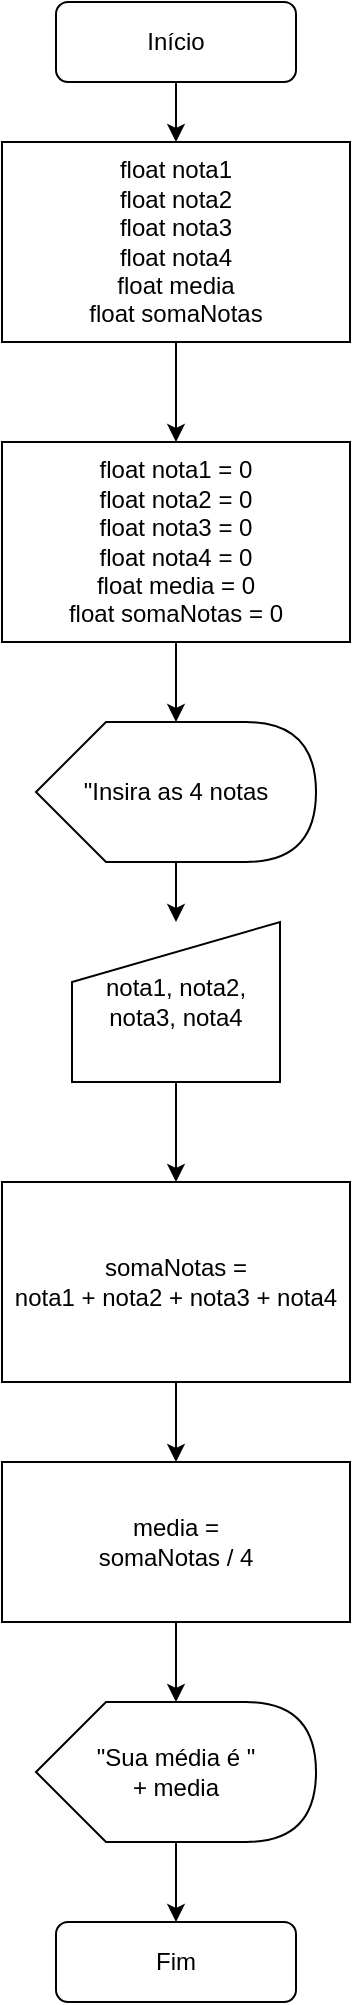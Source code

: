 <mxfile version="26.1.0">
  <diagram id="C5RBs43oDa-KdzZeNtuy" name="Page-1">
    <mxGraphModel dx="826" dy="434" grid="1" gridSize="10" guides="1" tooltips="1" connect="1" arrows="1" fold="1" page="1" pageScale="1" pageWidth="827" pageHeight="1169" math="0" shadow="0">
      <root>
        <mxCell id="WIyWlLk6GJQsqaUBKTNV-0" />
        <mxCell id="WIyWlLk6GJQsqaUBKTNV-1" parent="WIyWlLk6GJQsqaUBKTNV-0" />
        <mxCell id="A3bkUaT_DAKk58mA0fja-4" value="" style="edgeStyle=orthogonalEdgeStyle;rounded=0;orthogonalLoop=1;jettySize=auto;html=1;" edge="1" parent="WIyWlLk6GJQsqaUBKTNV-1" source="WIyWlLk6GJQsqaUBKTNV-3" target="A3bkUaT_DAKk58mA0fja-1">
          <mxGeometry relative="1" as="geometry" />
        </mxCell>
        <mxCell id="WIyWlLk6GJQsqaUBKTNV-3" value="Início" style="rounded=1;whiteSpace=wrap;html=1;fontSize=12;glass=0;strokeWidth=1;shadow=0;" parent="WIyWlLk6GJQsqaUBKTNV-1" vertex="1">
          <mxGeometry x="354" y="20" width="120" height="40" as="geometry" />
        </mxCell>
        <mxCell id="WIyWlLk6GJQsqaUBKTNV-11" value="Fim" style="rounded=1;whiteSpace=wrap;html=1;fontSize=12;glass=0;strokeWidth=1;shadow=0;" parent="WIyWlLk6GJQsqaUBKTNV-1" vertex="1">
          <mxGeometry x="354" y="980" width="120" height="40" as="geometry" />
        </mxCell>
        <mxCell id="A3bkUaT_DAKk58mA0fja-37" style="edgeStyle=orthogonalEdgeStyle;rounded=0;orthogonalLoop=1;jettySize=auto;html=1;" edge="1" parent="WIyWlLk6GJQsqaUBKTNV-1" source="A3bkUaT_DAKk58mA0fja-1" target="A3bkUaT_DAKk58mA0fja-36">
          <mxGeometry relative="1" as="geometry" />
        </mxCell>
        <mxCell id="A3bkUaT_DAKk58mA0fja-1" value="float nota1&lt;div&gt;float nota2&lt;/div&gt;&lt;div&gt;float nota3&lt;/div&gt;&lt;div&gt;float nota4&lt;/div&gt;&lt;div&gt;float media&lt;/div&gt;&lt;div&gt;float somaNotas&lt;/div&gt;" style="rounded=0;whiteSpace=wrap;html=1;" vertex="1" parent="WIyWlLk6GJQsqaUBKTNV-1">
          <mxGeometry x="327" y="90" width="174" height="100" as="geometry" />
        </mxCell>
        <mxCell id="A3bkUaT_DAKk58mA0fja-40" style="edgeStyle=orthogonalEdgeStyle;rounded=0;orthogonalLoop=1;jettySize=auto;html=1;entryX=0.5;entryY=0;entryDx=0;entryDy=0;" edge="1" parent="WIyWlLk6GJQsqaUBKTNV-1" source="A3bkUaT_DAKk58mA0fja-2" target="A3bkUaT_DAKk58mA0fja-39">
          <mxGeometry relative="1" as="geometry" />
        </mxCell>
        <mxCell id="A3bkUaT_DAKk58mA0fja-2" value="nota1, nota2,&lt;div&gt;nota3, nota4&lt;/div&gt;" style="shape=manualInput;whiteSpace=wrap;html=1;" vertex="1" parent="WIyWlLk6GJQsqaUBKTNV-1">
          <mxGeometry x="362" y="480" width="104" height="80" as="geometry" />
        </mxCell>
        <mxCell id="A3bkUaT_DAKk58mA0fja-8" style="edgeStyle=orthogonalEdgeStyle;rounded=0;orthogonalLoop=1;jettySize=auto;html=1;" edge="1" parent="WIyWlLk6GJQsqaUBKTNV-1" source="A3bkUaT_DAKk58mA0fja-3" target="A3bkUaT_DAKk58mA0fja-2">
          <mxGeometry relative="1" as="geometry" />
        </mxCell>
        <mxCell id="A3bkUaT_DAKk58mA0fja-3" value="&quot;Insira as 4 notas" style="shape=display;whiteSpace=wrap;html=1;" vertex="1" parent="WIyWlLk6GJQsqaUBKTNV-1">
          <mxGeometry x="344" y="380" width="140" height="70" as="geometry" />
        </mxCell>
        <mxCell id="A3bkUaT_DAKk58mA0fja-36" value="float nota1 = 0&lt;div&gt;float nota2&amp;nbsp;&lt;span style=&quot;background-color: transparent; color: light-dark(rgb(0, 0, 0), rgb(255, 255, 255));&quot;&gt;= 0&lt;/span&gt;&lt;/div&gt;&lt;div&gt;float nota3&amp;nbsp;&lt;span style=&quot;background-color: transparent; color: light-dark(rgb(0, 0, 0), rgb(255, 255, 255));&quot;&gt;= 0&lt;/span&gt;&lt;/div&gt;&lt;div&gt;float nota4&amp;nbsp;&lt;span style=&quot;background-color: transparent; color: light-dark(rgb(0, 0, 0), rgb(255, 255, 255));&quot;&gt;= 0&lt;/span&gt;&lt;/div&gt;&lt;div&gt;float media&amp;nbsp;&lt;span style=&quot;background-color: transparent; color: light-dark(rgb(0, 0, 0), rgb(255, 255, 255));&quot;&gt;= 0&lt;/span&gt;&lt;/div&gt;&lt;div&gt;float somaNotas&amp;nbsp;&lt;span style=&quot;background-color: transparent; color: light-dark(rgb(0, 0, 0), rgb(255, 255, 255));&quot;&gt;= 0&lt;/span&gt;&lt;/div&gt;" style="rounded=0;whiteSpace=wrap;html=1;" vertex="1" parent="WIyWlLk6GJQsqaUBKTNV-1">
          <mxGeometry x="327" y="240" width="174" height="100" as="geometry" />
        </mxCell>
        <mxCell id="A3bkUaT_DAKk58mA0fja-38" style="edgeStyle=orthogonalEdgeStyle;rounded=0;orthogonalLoop=1;jettySize=auto;html=1;entryX=0;entryY=0;entryDx=70;entryDy=0;entryPerimeter=0;" edge="1" parent="WIyWlLk6GJQsqaUBKTNV-1" source="A3bkUaT_DAKk58mA0fja-36" target="A3bkUaT_DAKk58mA0fja-3">
          <mxGeometry relative="1" as="geometry" />
        </mxCell>
        <mxCell id="A3bkUaT_DAKk58mA0fja-42" style="edgeStyle=orthogonalEdgeStyle;rounded=0;orthogonalLoop=1;jettySize=auto;html=1;entryX=0.5;entryY=0;entryDx=0;entryDy=0;" edge="1" parent="WIyWlLk6GJQsqaUBKTNV-1" source="A3bkUaT_DAKk58mA0fja-39" target="A3bkUaT_DAKk58mA0fja-41">
          <mxGeometry relative="1" as="geometry" />
        </mxCell>
        <mxCell id="A3bkUaT_DAKk58mA0fja-39" value="somaNotas =&lt;div&gt;nota1 + nota2 + nota3 + nota4&lt;/div&gt;" style="rounded=0;whiteSpace=wrap;html=1;" vertex="1" parent="WIyWlLk6GJQsqaUBKTNV-1">
          <mxGeometry x="327" y="610" width="174" height="100" as="geometry" />
        </mxCell>
        <mxCell id="A3bkUaT_DAKk58mA0fja-45" style="edgeStyle=orthogonalEdgeStyle;rounded=0;orthogonalLoop=1;jettySize=auto;html=1;" edge="1" parent="WIyWlLk6GJQsqaUBKTNV-1" source="A3bkUaT_DAKk58mA0fja-41" target="A3bkUaT_DAKk58mA0fja-44">
          <mxGeometry relative="1" as="geometry" />
        </mxCell>
        <mxCell id="A3bkUaT_DAKk58mA0fja-41" value="media =&lt;div&gt;somaNotas / 4&lt;/div&gt;" style="rounded=0;whiteSpace=wrap;html=1;" vertex="1" parent="WIyWlLk6GJQsqaUBKTNV-1">
          <mxGeometry x="327" y="750" width="174" height="80" as="geometry" />
        </mxCell>
        <mxCell id="A3bkUaT_DAKk58mA0fja-46" style="edgeStyle=orthogonalEdgeStyle;rounded=0;orthogonalLoop=1;jettySize=auto;html=1;" edge="1" parent="WIyWlLk6GJQsqaUBKTNV-1" source="A3bkUaT_DAKk58mA0fja-44" target="WIyWlLk6GJQsqaUBKTNV-11">
          <mxGeometry relative="1" as="geometry" />
        </mxCell>
        <mxCell id="A3bkUaT_DAKk58mA0fja-44" value="&quot;Sua média é &quot;&lt;div&gt;+ media&lt;/div&gt;" style="shape=display;whiteSpace=wrap;html=1;" vertex="1" parent="WIyWlLk6GJQsqaUBKTNV-1">
          <mxGeometry x="344" y="870" width="140" height="70" as="geometry" />
        </mxCell>
      </root>
    </mxGraphModel>
  </diagram>
</mxfile>
